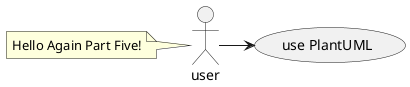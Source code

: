 .. uml::

   @startuml
   user -> (use PlantUML)

   note left of user
      Hello Again Part Five!
   end note
   @enduml

